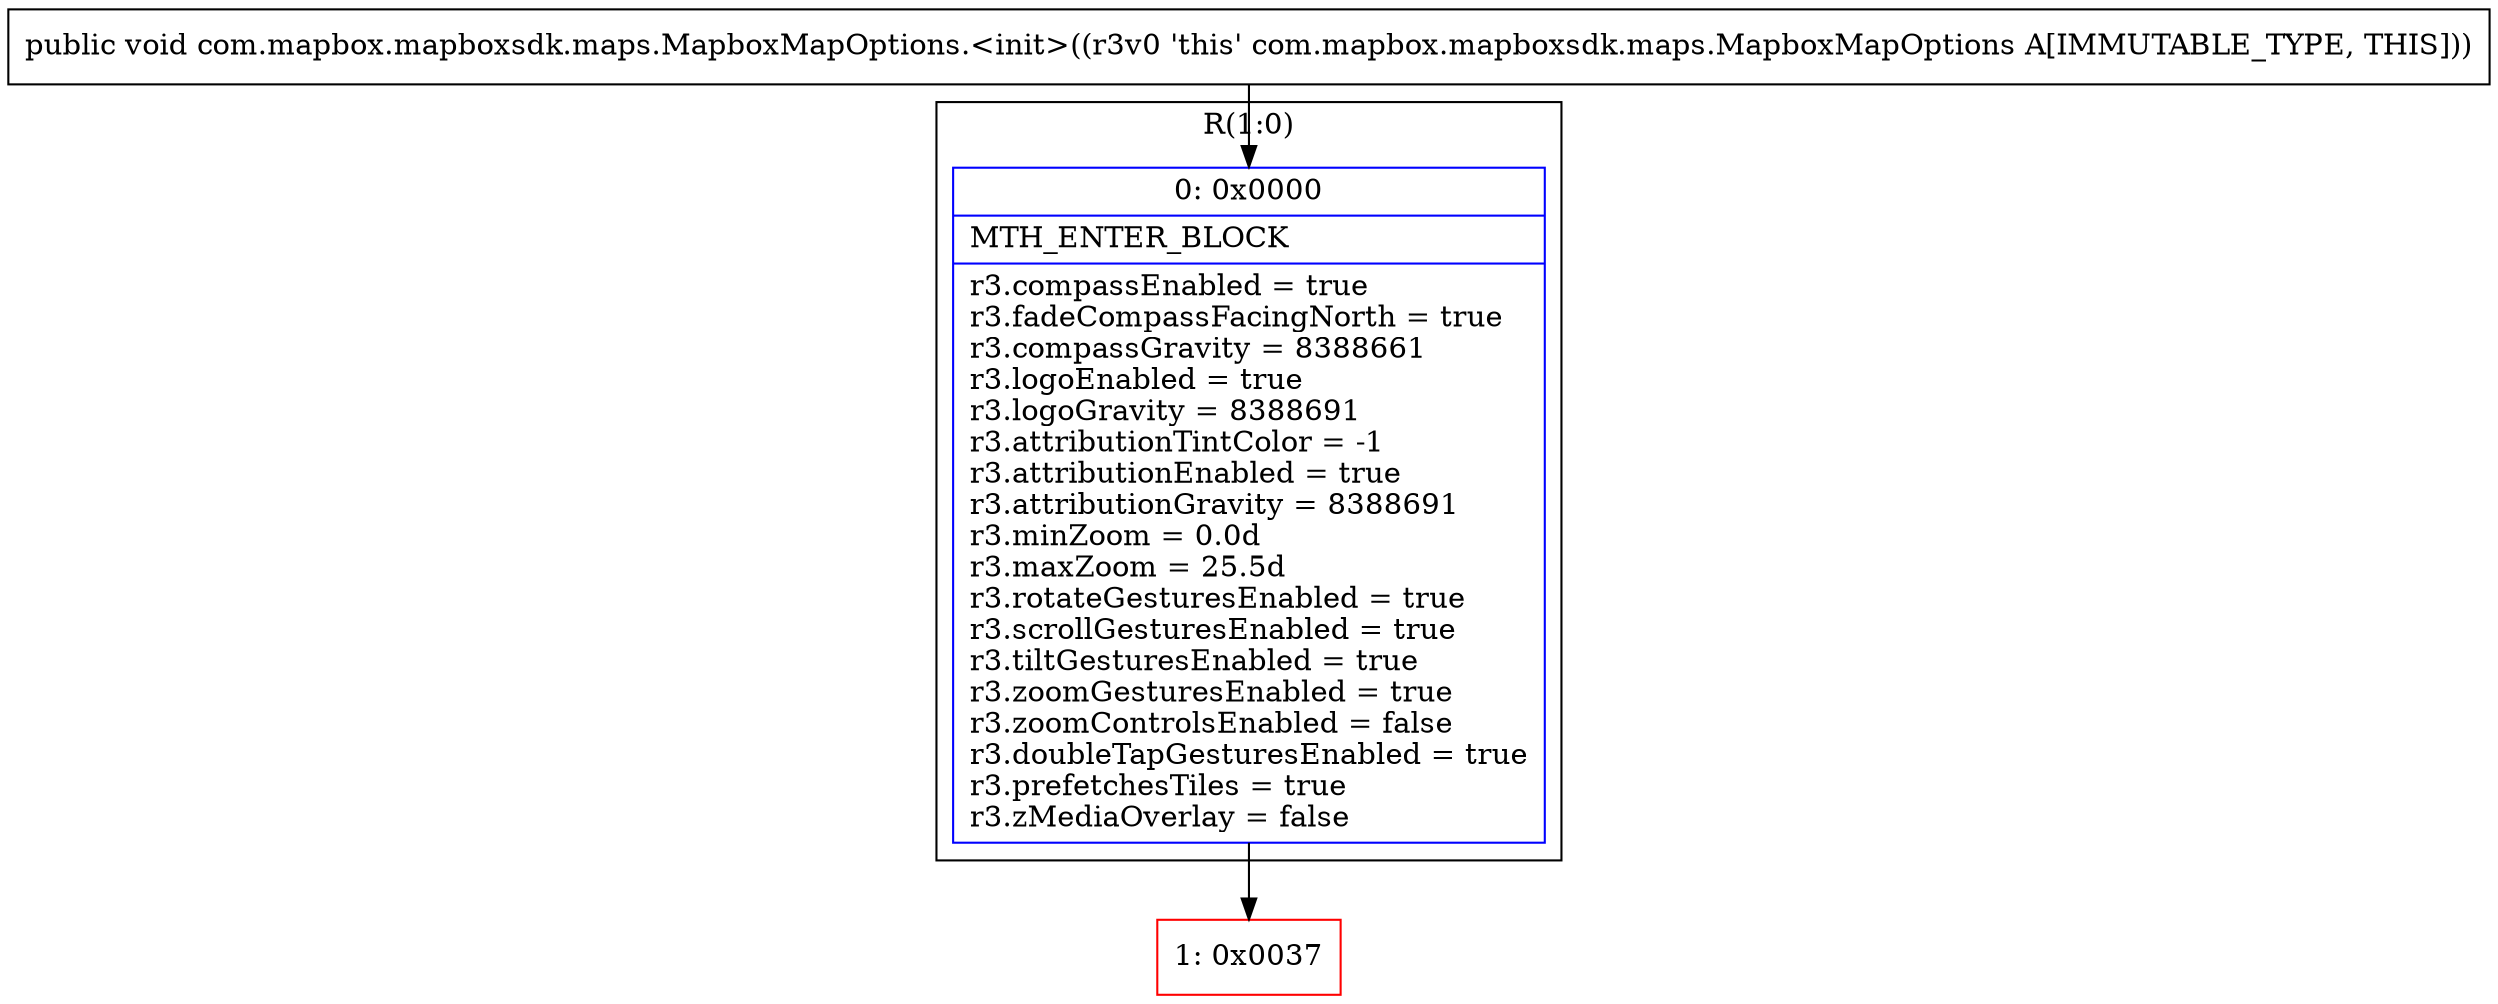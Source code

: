 digraph "CFG forcom.mapbox.mapboxsdk.maps.MapboxMapOptions.\<init\>()V" {
subgraph cluster_Region_817230403 {
label = "R(1:0)";
node [shape=record,color=blue];
Node_0 [shape=record,label="{0\:\ 0x0000|MTH_ENTER_BLOCK\l|r3.compassEnabled = true\lr3.fadeCompassFacingNorth = true\lr3.compassGravity = 8388661\lr3.logoEnabled = true\lr3.logoGravity = 8388691\lr3.attributionTintColor = \-1\lr3.attributionEnabled = true\lr3.attributionGravity = 8388691\lr3.minZoom = 0.0d\lr3.maxZoom = 25.5d\lr3.rotateGesturesEnabled = true\lr3.scrollGesturesEnabled = true\lr3.tiltGesturesEnabled = true\lr3.zoomGesturesEnabled = true\lr3.zoomControlsEnabled = false\lr3.doubleTapGesturesEnabled = true\lr3.prefetchesTiles = true\lr3.zMediaOverlay = false\l}"];
}
Node_1 [shape=record,color=red,label="{1\:\ 0x0037}"];
MethodNode[shape=record,label="{public void com.mapbox.mapboxsdk.maps.MapboxMapOptions.\<init\>((r3v0 'this' com.mapbox.mapboxsdk.maps.MapboxMapOptions A[IMMUTABLE_TYPE, THIS])) }"];
MethodNode -> Node_0;
Node_0 -> Node_1;
}

